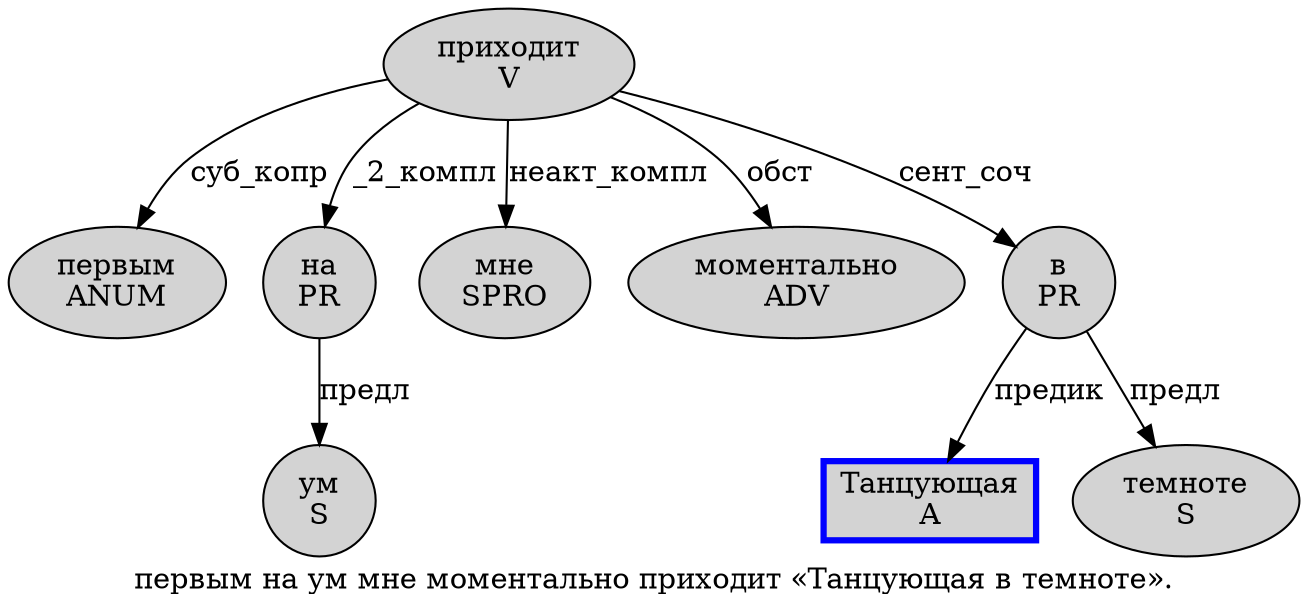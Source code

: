 digraph SENTENCE_1151 {
	graph [label="первым на ум мне моментально приходит «Танцующая в темноте»."]
	node [style=filled]
		0 [label="первым
ANUM" color="" fillcolor=lightgray penwidth=1 shape=ellipse]
		1 [label="на
PR" color="" fillcolor=lightgray penwidth=1 shape=ellipse]
		2 [label="ум
S" color="" fillcolor=lightgray penwidth=1 shape=ellipse]
		3 [label="мне
SPRO" color="" fillcolor=lightgray penwidth=1 shape=ellipse]
		4 [label="моментально
ADV" color="" fillcolor=lightgray penwidth=1 shape=ellipse]
		5 [label="приходит
V" color="" fillcolor=lightgray penwidth=1 shape=ellipse]
		7 [label="Танцующая
A" color=blue fillcolor=lightgray penwidth=3 shape=box]
		8 [label="в
PR" color="" fillcolor=lightgray penwidth=1 shape=ellipse]
		9 [label="темноте
S" color="" fillcolor=lightgray penwidth=1 shape=ellipse]
			1 -> 2 [label="предл"]
			8 -> 7 [label="предик"]
			8 -> 9 [label="предл"]
			5 -> 0 [label="суб_копр"]
			5 -> 1 [label="_2_компл"]
			5 -> 3 [label="неакт_компл"]
			5 -> 4 [label="обст"]
			5 -> 8 [label="сент_соч"]
}